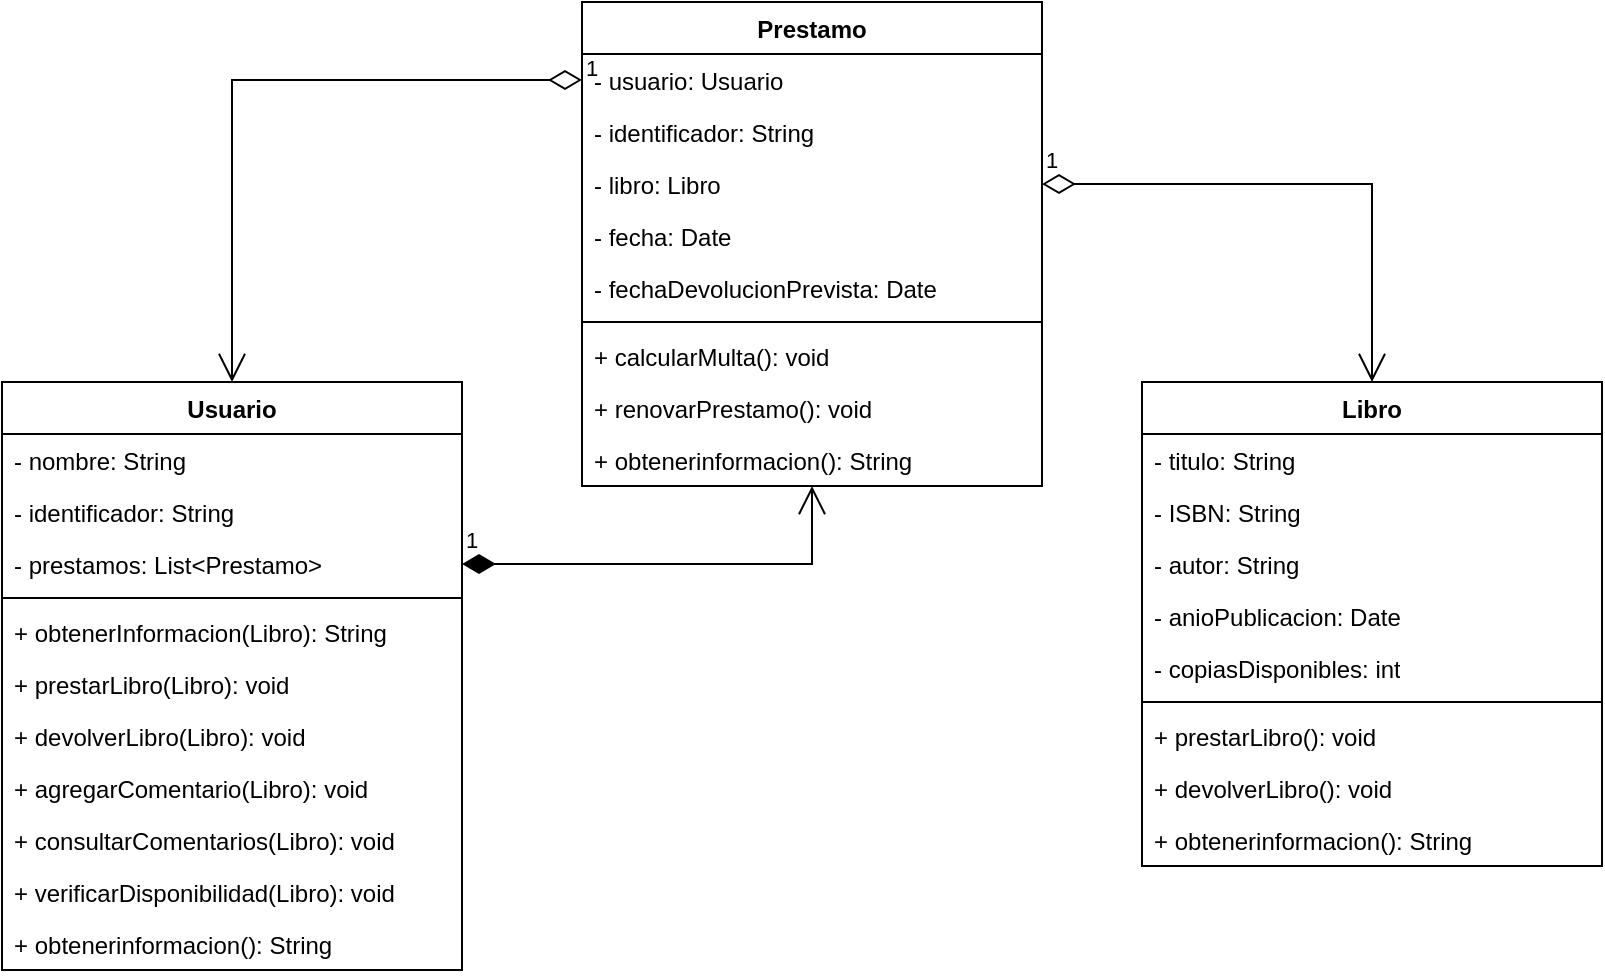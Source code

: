 <mxfile version="22.1.17" type="github">
  <diagram name="Page-1" id="ibyG2AdDbrTNiA_Hhm8r">
    <mxGraphModel dx="1173" dy="2392" grid="1" gridSize="10" guides="1" tooltips="1" connect="1" arrows="1" fold="1" page="1" pageScale="1" pageWidth="850" pageHeight="1100" math="0" shadow="0">
      <root>
        <mxCell id="0" />
        <mxCell id="1" parent="0" />
        <mxCell id="7pNtPoO90ZgoHhm2aIjq-1" value="Usuario" style="swimlane;fontStyle=1;align=center;verticalAlign=top;childLayout=stackLayout;horizontal=1;startSize=26;horizontalStack=0;resizeParent=1;resizeParentMax=0;resizeLast=0;collapsible=1;marginBottom=0;whiteSpace=wrap;html=1;" vertex="1" parent="1">
          <mxGeometry x="70" y="140" width="230" height="294" as="geometry" />
        </mxCell>
        <mxCell id="7pNtPoO90ZgoHhm2aIjq-2" value="- nombre: String" style="text;strokeColor=none;fillColor=none;align=left;verticalAlign=top;spacingLeft=4;spacingRight=4;overflow=hidden;rotatable=0;points=[[0,0.5],[1,0.5]];portConstraint=eastwest;whiteSpace=wrap;html=1;" vertex="1" parent="7pNtPoO90ZgoHhm2aIjq-1">
          <mxGeometry y="26" width="230" height="26" as="geometry" />
        </mxCell>
        <mxCell id="7pNtPoO90ZgoHhm2aIjq-10" value="- identificador: String" style="text;strokeColor=none;fillColor=none;align=left;verticalAlign=top;spacingLeft=4;spacingRight=4;overflow=hidden;rotatable=0;points=[[0,0.5],[1,0.5]];portConstraint=eastwest;whiteSpace=wrap;html=1;" vertex="1" parent="7pNtPoO90ZgoHhm2aIjq-1">
          <mxGeometry y="52" width="230" height="26" as="geometry" />
        </mxCell>
        <mxCell id="7pNtPoO90ZgoHhm2aIjq-11" value="- prestamos: List&amp;lt;Prestamo&amp;gt;" style="text;strokeColor=none;fillColor=none;align=left;verticalAlign=top;spacingLeft=4;spacingRight=4;overflow=hidden;rotatable=0;points=[[0,0.5],[1,0.5]];portConstraint=eastwest;whiteSpace=wrap;html=1;" vertex="1" parent="7pNtPoO90ZgoHhm2aIjq-1">
          <mxGeometry y="78" width="230" height="26" as="geometry" />
        </mxCell>
        <mxCell id="7pNtPoO90ZgoHhm2aIjq-3" value="" style="line;strokeWidth=1;fillColor=none;align=left;verticalAlign=middle;spacingTop=-1;spacingLeft=3;spacingRight=3;rotatable=0;labelPosition=right;points=[];portConstraint=eastwest;strokeColor=inherit;" vertex="1" parent="7pNtPoO90ZgoHhm2aIjq-1">
          <mxGeometry y="104" width="230" height="8" as="geometry" />
        </mxCell>
        <mxCell id="7pNtPoO90ZgoHhm2aIjq-4" value="+ obtenerInformacion(Libro): String" style="text;strokeColor=none;fillColor=none;align=left;verticalAlign=top;spacingLeft=4;spacingRight=4;overflow=hidden;rotatable=0;points=[[0,0.5],[1,0.5]];portConstraint=eastwest;whiteSpace=wrap;html=1;" vertex="1" parent="7pNtPoO90ZgoHhm2aIjq-1">
          <mxGeometry y="112" width="230" height="26" as="geometry" />
        </mxCell>
        <mxCell id="7pNtPoO90ZgoHhm2aIjq-5" value="+ prestarLibro(Libro): void" style="text;strokeColor=none;fillColor=none;align=left;verticalAlign=top;spacingLeft=4;spacingRight=4;overflow=hidden;rotatable=0;points=[[0,0.5],[1,0.5]];portConstraint=eastwest;whiteSpace=wrap;html=1;" vertex="1" parent="7pNtPoO90ZgoHhm2aIjq-1">
          <mxGeometry y="138" width="230" height="26" as="geometry" />
        </mxCell>
        <mxCell id="7pNtPoO90ZgoHhm2aIjq-6" value="+ devolverLibro(Libro): void" style="text;strokeColor=none;fillColor=none;align=left;verticalAlign=top;spacingLeft=4;spacingRight=4;overflow=hidden;rotatable=0;points=[[0,0.5],[1,0.5]];portConstraint=eastwest;whiteSpace=wrap;html=1;" vertex="1" parent="7pNtPoO90ZgoHhm2aIjq-1">
          <mxGeometry y="164" width="230" height="26" as="geometry" />
        </mxCell>
        <mxCell id="7pNtPoO90ZgoHhm2aIjq-8" value="+ agregarComentario(Libro): void" style="text;strokeColor=none;fillColor=none;align=left;verticalAlign=top;spacingLeft=4;spacingRight=4;overflow=hidden;rotatable=0;points=[[0,0.5],[1,0.5]];portConstraint=eastwest;whiteSpace=wrap;html=1;" vertex="1" parent="7pNtPoO90ZgoHhm2aIjq-1">
          <mxGeometry y="190" width="230" height="26" as="geometry" />
        </mxCell>
        <mxCell id="7pNtPoO90ZgoHhm2aIjq-7" value="+ consultarComentarios(Libro): void" style="text;strokeColor=none;fillColor=none;align=left;verticalAlign=top;spacingLeft=4;spacingRight=4;overflow=hidden;rotatable=0;points=[[0,0.5],[1,0.5]];portConstraint=eastwest;whiteSpace=wrap;html=1;" vertex="1" parent="7pNtPoO90ZgoHhm2aIjq-1">
          <mxGeometry y="216" width="230" height="26" as="geometry" />
        </mxCell>
        <mxCell id="7pNtPoO90ZgoHhm2aIjq-9" value="+ verificarDisponibilidad(Libro): void" style="text;strokeColor=none;fillColor=none;align=left;verticalAlign=top;spacingLeft=4;spacingRight=4;overflow=hidden;rotatable=0;points=[[0,0.5],[1,0.5]];portConstraint=eastwest;whiteSpace=wrap;html=1;" vertex="1" parent="7pNtPoO90ZgoHhm2aIjq-1">
          <mxGeometry y="242" width="230" height="26" as="geometry" />
        </mxCell>
        <mxCell id="7pNtPoO90ZgoHhm2aIjq-12" value="+ obtenerinformacion(): String" style="text;strokeColor=none;fillColor=none;align=left;verticalAlign=top;spacingLeft=4;spacingRight=4;overflow=hidden;rotatable=0;points=[[0,0.5],[1,0.5]];portConstraint=eastwest;whiteSpace=wrap;html=1;" vertex="1" parent="7pNtPoO90ZgoHhm2aIjq-1">
          <mxGeometry y="268" width="230" height="26" as="geometry" />
        </mxCell>
        <mxCell id="7pNtPoO90ZgoHhm2aIjq-14" value="Libro" style="swimlane;fontStyle=1;align=center;verticalAlign=top;childLayout=stackLayout;horizontal=1;startSize=26;horizontalStack=0;resizeParent=1;resizeParentMax=0;resizeLast=0;collapsible=1;marginBottom=0;whiteSpace=wrap;html=1;" vertex="1" parent="1">
          <mxGeometry x="640" y="140" width="230" height="242" as="geometry" />
        </mxCell>
        <mxCell id="7pNtPoO90ZgoHhm2aIjq-15" value="- titulo: String" style="text;strokeColor=none;fillColor=none;align=left;verticalAlign=top;spacingLeft=4;spacingRight=4;overflow=hidden;rotatable=0;points=[[0,0.5],[1,0.5]];portConstraint=eastwest;whiteSpace=wrap;html=1;" vertex="1" parent="7pNtPoO90ZgoHhm2aIjq-14">
          <mxGeometry y="26" width="230" height="26" as="geometry" />
        </mxCell>
        <mxCell id="7pNtPoO90ZgoHhm2aIjq-16" value="- ISBN: String" style="text;strokeColor=none;fillColor=none;align=left;verticalAlign=top;spacingLeft=4;spacingRight=4;overflow=hidden;rotatable=0;points=[[0,0.5],[1,0.5]];portConstraint=eastwest;whiteSpace=wrap;html=1;" vertex="1" parent="7pNtPoO90ZgoHhm2aIjq-14">
          <mxGeometry y="52" width="230" height="26" as="geometry" />
        </mxCell>
        <mxCell id="7pNtPoO90ZgoHhm2aIjq-17" value="- autor: String" style="text;strokeColor=none;fillColor=none;align=left;verticalAlign=top;spacingLeft=4;spacingRight=4;overflow=hidden;rotatable=0;points=[[0,0.5],[1,0.5]];portConstraint=eastwest;whiteSpace=wrap;html=1;" vertex="1" parent="7pNtPoO90ZgoHhm2aIjq-14">
          <mxGeometry y="78" width="230" height="26" as="geometry" />
        </mxCell>
        <mxCell id="7pNtPoO90ZgoHhm2aIjq-26" value="- anioPublicacion: Date" style="text;strokeColor=none;fillColor=none;align=left;verticalAlign=top;spacingLeft=4;spacingRight=4;overflow=hidden;rotatable=0;points=[[0,0.5],[1,0.5]];portConstraint=eastwest;whiteSpace=wrap;html=1;" vertex="1" parent="7pNtPoO90ZgoHhm2aIjq-14">
          <mxGeometry y="104" width="230" height="26" as="geometry" />
        </mxCell>
        <mxCell id="7pNtPoO90ZgoHhm2aIjq-27" value="- copiasDisponibles: int" style="text;strokeColor=none;fillColor=none;align=left;verticalAlign=top;spacingLeft=4;spacingRight=4;overflow=hidden;rotatable=0;points=[[0,0.5],[1,0.5]];portConstraint=eastwest;whiteSpace=wrap;html=1;" vertex="1" parent="7pNtPoO90ZgoHhm2aIjq-14">
          <mxGeometry y="130" width="230" height="26" as="geometry" />
        </mxCell>
        <mxCell id="7pNtPoO90ZgoHhm2aIjq-18" value="" style="line;strokeWidth=1;fillColor=none;align=left;verticalAlign=middle;spacingTop=-1;spacingLeft=3;spacingRight=3;rotatable=0;labelPosition=right;points=[];portConstraint=eastwest;strokeColor=inherit;" vertex="1" parent="7pNtPoO90ZgoHhm2aIjq-14">
          <mxGeometry y="156" width="230" height="8" as="geometry" />
        </mxCell>
        <mxCell id="7pNtPoO90ZgoHhm2aIjq-20" value="+ prestarLibro(): void" style="text;strokeColor=none;fillColor=none;align=left;verticalAlign=top;spacingLeft=4;spacingRight=4;overflow=hidden;rotatable=0;points=[[0,0.5],[1,0.5]];portConstraint=eastwest;whiteSpace=wrap;html=1;" vertex="1" parent="7pNtPoO90ZgoHhm2aIjq-14">
          <mxGeometry y="164" width="230" height="26" as="geometry" />
        </mxCell>
        <mxCell id="7pNtPoO90ZgoHhm2aIjq-21" value="+ devolverLibro(): void" style="text;strokeColor=none;fillColor=none;align=left;verticalAlign=top;spacingLeft=4;spacingRight=4;overflow=hidden;rotatable=0;points=[[0,0.5],[1,0.5]];portConstraint=eastwest;whiteSpace=wrap;html=1;" vertex="1" parent="7pNtPoO90ZgoHhm2aIjq-14">
          <mxGeometry y="190" width="230" height="26" as="geometry" />
        </mxCell>
        <mxCell id="7pNtPoO90ZgoHhm2aIjq-25" value="+ obtenerinformacion(): String" style="text;strokeColor=none;fillColor=none;align=left;verticalAlign=top;spacingLeft=4;spacingRight=4;overflow=hidden;rotatable=0;points=[[0,0.5],[1,0.5]];portConstraint=eastwest;whiteSpace=wrap;html=1;" vertex="1" parent="7pNtPoO90ZgoHhm2aIjq-14">
          <mxGeometry y="216" width="230" height="26" as="geometry" />
        </mxCell>
        <mxCell id="7pNtPoO90ZgoHhm2aIjq-28" value="Prestamo" style="swimlane;fontStyle=1;align=center;verticalAlign=top;childLayout=stackLayout;horizontal=1;startSize=26;horizontalStack=0;resizeParent=1;resizeParentMax=0;resizeLast=0;collapsible=1;marginBottom=0;whiteSpace=wrap;html=1;" vertex="1" parent="1">
          <mxGeometry x="360" y="-50" width="230" height="242" as="geometry" />
        </mxCell>
        <mxCell id="7pNtPoO90ZgoHhm2aIjq-29" value="- usuario: Usuario" style="text;strokeColor=none;fillColor=none;align=left;verticalAlign=top;spacingLeft=4;spacingRight=4;overflow=hidden;rotatable=0;points=[[0,0.5],[1,0.5]];portConstraint=eastwest;whiteSpace=wrap;html=1;" vertex="1" parent="7pNtPoO90ZgoHhm2aIjq-28">
          <mxGeometry y="26" width="230" height="26" as="geometry" />
        </mxCell>
        <mxCell id="7pNtPoO90ZgoHhm2aIjq-30" value="- identificador: String" style="text;strokeColor=none;fillColor=none;align=left;verticalAlign=top;spacingLeft=4;spacingRight=4;overflow=hidden;rotatable=0;points=[[0,0.5],[1,0.5]];portConstraint=eastwest;whiteSpace=wrap;html=1;" vertex="1" parent="7pNtPoO90ZgoHhm2aIjq-28">
          <mxGeometry y="52" width="230" height="26" as="geometry" />
        </mxCell>
        <mxCell id="7pNtPoO90ZgoHhm2aIjq-31" value="- libro: Libro" style="text;strokeColor=none;fillColor=none;align=left;verticalAlign=top;spacingLeft=4;spacingRight=4;overflow=hidden;rotatable=0;points=[[0,0.5],[1,0.5]];portConstraint=eastwest;whiteSpace=wrap;html=1;" vertex="1" parent="7pNtPoO90ZgoHhm2aIjq-28">
          <mxGeometry y="78" width="230" height="26" as="geometry" />
        </mxCell>
        <mxCell id="7pNtPoO90ZgoHhm2aIjq-32" value="- fecha: Date" style="text;strokeColor=none;fillColor=none;align=left;verticalAlign=top;spacingLeft=4;spacingRight=4;overflow=hidden;rotatable=0;points=[[0,0.5],[1,0.5]];portConstraint=eastwest;whiteSpace=wrap;html=1;" vertex="1" parent="7pNtPoO90ZgoHhm2aIjq-28">
          <mxGeometry y="104" width="230" height="26" as="geometry" />
        </mxCell>
        <mxCell id="7pNtPoO90ZgoHhm2aIjq-38" value="- fechaDevolucionPrevista: Date" style="text;strokeColor=none;fillColor=none;align=left;verticalAlign=top;spacingLeft=4;spacingRight=4;overflow=hidden;rotatable=0;points=[[0,0.5],[1,0.5]];portConstraint=eastwest;whiteSpace=wrap;html=1;" vertex="1" parent="7pNtPoO90ZgoHhm2aIjq-28">
          <mxGeometry y="130" width="230" height="26" as="geometry" />
        </mxCell>
        <mxCell id="7pNtPoO90ZgoHhm2aIjq-34" value="" style="line;strokeWidth=1;fillColor=none;align=left;verticalAlign=middle;spacingTop=-1;spacingLeft=3;spacingRight=3;rotatable=0;labelPosition=right;points=[];portConstraint=eastwest;strokeColor=inherit;" vertex="1" parent="7pNtPoO90ZgoHhm2aIjq-28">
          <mxGeometry y="156" width="230" height="8" as="geometry" />
        </mxCell>
        <mxCell id="7pNtPoO90ZgoHhm2aIjq-35" value="+ calcularMulta(): void" style="text;strokeColor=none;fillColor=none;align=left;verticalAlign=top;spacingLeft=4;spacingRight=4;overflow=hidden;rotatable=0;points=[[0,0.5],[1,0.5]];portConstraint=eastwest;whiteSpace=wrap;html=1;" vertex="1" parent="7pNtPoO90ZgoHhm2aIjq-28">
          <mxGeometry y="164" width="230" height="26" as="geometry" />
        </mxCell>
        <mxCell id="7pNtPoO90ZgoHhm2aIjq-36" value="+ renovarPrestamo(): void" style="text;strokeColor=none;fillColor=none;align=left;verticalAlign=top;spacingLeft=4;spacingRight=4;overflow=hidden;rotatable=0;points=[[0,0.5],[1,0.5]];portConstraint=eastwest;whiteSpace=wrap;html=1;" vertex="1" parent="7pNtPoO90ZgoHhm2aIjq-28">
          <mxGeometry y="190" width="230" height="26" as="geometry" />
        </mxCell>
        <mxCell id="7pNtPoO90ZgoHhm2aIjq-37" value="+ obtenerinformacion(): String" style="text;strokeColor=none;fillColor=none;align=left;verticalAlign=top;spacingLeft=4;spacingRight=4;overflow=hidden;rotatable=0;points=[[0,0.5],[1,0.5]];portConstraint=eastwest;whiteSpace=wrap;html=1;" vertex="1" parent="7pNtPoO90ZgoHhm2aIjq-28">
          <mxGeometry y="216" width="230" height="26" as="geometry" />
        </mxCell>
        <mxCell id="7pNtPoO90ZgoHhm2aIjq-39" value="1" style="endArrow=open;html=1;endSize=12;startArrow=diamondThin;startSize=14;startFill=0;edgeStyle=orthogonalEdgeStyle;align=left;verticalAlign=bottom;rounded=0;" edge="1" parent="1" source="7pNtPoO90ZgoHhm2aIjq-29" target="7pNtPoO90ZgoHhm2aIjq-1">
          <mxGeometry x="-1" y="3" relative="1" as="geometry">
            <mxPoint x="320" y="270" as="sourcePoint" />
            <mxPoint x="480" y="270" as="targetPoint" />
          </mxGeometry>
        </mxCell>
        <mxCell id="7pNtPoO90ZgoHhm2aIjq-40" value="1" style="endArrow=open;html=1;endSize=12;startArrow=diamondThin;startSize=14;startFill=0;edgeStyle=orthogonalEdgeStyle;align=left;verticalAlign=bottom;rounded=0;" edge="1" parent="1" source="7pNtPoO90ZgoHhm2aIjq-31" target="7pNtPoO90ZgoHhm2aIjq-14">
          <mxGeometry x="-1" y="3" relative="1" as="geometry">
            <mxPoint x="400" y="270" as="sourcePoint" />
            <mxPoint x="560" y="270" as="targetPoint" />
          </mxGeometry>
        </mxCell>
        <mxCell id="7pNtPoO90ZgoHhm2aIjq-41" value="1" style="endArrow=open;html=1;endSize=12;startArrow=diamondThin;startSize=14;startFill=1;edgeStyle=orthogonalEdgeStyle;align=left;verticalAlign=bottom;rounded=0;" edge="1" parent="1" source="7pNtPoO90ZgoHhm2aIjq-11" target="7pNtPoO90ZgoHhm2aIjq-28">
          <mxGeometry x="-1" y="3" relative="1" as="geometry">
            <mxPoint x="320" y="280" as="sourcePoint" />
            <mxPoint x="480" y="280" as="targetPoint" />
          </mxGeometry>
        </mxCell>
      </root>
    </mxGraphModel>
  </diagram>
</mxfile>
